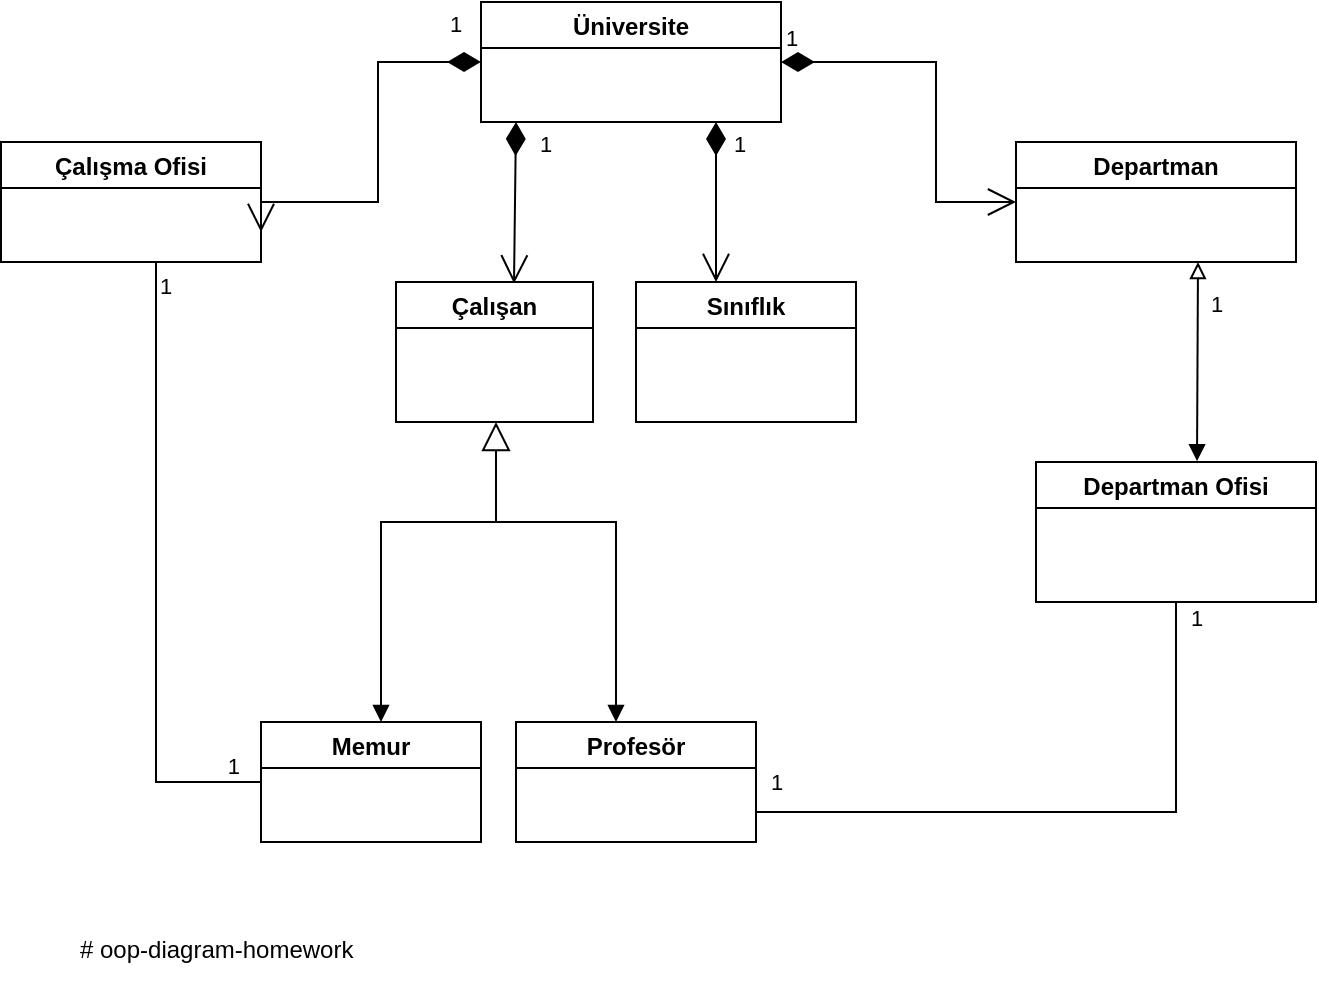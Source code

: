 <mxfile version="16.5.3" type="device"><diagram id="5HwmUrk8oVVoNHEKgfX9" name="Page-1"><mxGraphModel dx="716" dy="377" grid="1" gridSize="10" guides="1" tooltips="1" connect="1" arrows="1" fold="1" page="1" pageScale="1" pageWidth="827" pageHeight="1169" math="0" shadow="0"><root><mxCell id="0"/><mxCell id="1" parent="0"/><mxCell id="xXrMhIpFbN6JN4eB7tfT-1" value="Üniversite" style="swimlane;" vertex="1" parent="1"><mxGeometry x="302.5" y="90" width="150" height="60" as="geometry"/></mxCell><mxCell id="xXrMhIpFbN6JN4eB7tfT-2" value="Çalışma Ofisi" style="swimlane;" vertex="1" parent="1"><mxGeometry x="62.5" y="160" width="130" height="60" as="geometry"/></mxCell><mxCell id="xXrMhIpFbN6JN4eB7tfT-3" value="Departman" style="swimlane;startSize=23;" vertex="1" parent="1"><mxGeometry x="570" y="160" width="140" height="60" as="geometry"/></mxCell><mxCell id="xXrMhIpFbN6JN4eB7tfT-4" value="Sınıflık" style="swimlane;" vertex="1" parent="1"><mxGeometry x="380" y="230" width="110" height="70" as="geometry"/></mxCell><mxCell id="xXrMhIpFbN6JN4eB7tfT-5" value="Departman Ofisi" style="swimlane;startSize=23;" vertex="1" parent="1"><mxGeometry x="580" y="320" width="140" height="70" as="geometry"/></mxCell><mxCell id="xXrMhIpFbN6JN4eB7tfT-6" value="Memur" style="swimlane;" vertex="1" parent="1"><mxGeometry x="192.5" y="450" width="110" height="60" as="geometry"/></mxCell><mxCell id="xXrMhIpFbN6JN4eB7tfT-7" value="Profesör" style="swimlane;" vertex="1" parent="1"><mxGeometry x="320" y="450" width="120" height="60" as="geometry"/></mxCell><mxCell id="xXrMhIpFbN6JN4eB7tfT-9" value="1" style="endArrow=open;html=1;endSize=12;startArrow=diamondThin;startSize=14;startFill=1;edgeStyle=orthogonalEdgeStyle;align=left;verticalAlign=bottom;rounded=0;exitX=1;exitY=0.5;exitDx=0;exitDy=0;entryX=0;entryY=0.5;entryDx=0;entryDy=0;" edge="1" parent="1" source="xXrMhIpFbN6JN4eB7tfT-1" target="xXrMhIpFbN6JN4eB7tfT-3"><mxGeometry x="-1" y="3" relative="1" as="geometry"><mxPoint x="420" y="79.5" as="sourcePoint"/><mxPoint x="540" y="230" as="targetPoint"/><Array as="points"><mxPoint x="530" y="120"/><mxPoint x="530" y="190"/></Array></mxGeometry></mxCell><mxCell id="xXrMhIpFbN6JN4eB7tfT-13" value="1" style="endArrow=open;html=1;endSize=12;startArrow=diamondThin;startSize=14;startFill=1;align=left;verticalAlign=bottom;rounded=0;strokeColor=default;entryX=0.599;entryY=0.01;entryDx=0;entryDy=0;entryPerimeter=0;" edge="1" parent="1" target="xXrMhIpFbN6JN4eB7tfT-15"><mxGeometry x="-0.5" y="10" relative="1" as="geometry"><mxPoint x="320" y="150" as="sourcePoint"/><mxPoint x="350" y="230" as="targetPoint"/><Array as="points"/><mxPoint as="offset"/></mxGeometry></mxCell><mxCell id="xXrMhIpFbN6JN4eB7tfT-14" value="1" style="endArrow=open;html=1;endSize=12;startArrow=diamondThin;startSize=14;startFill=1;align=left;verticalAlign=bottom;rounded=0;strokeColor=default;" edge="1" parent="1"><mxGeometry x="-0.5" y="7" relative="1" as="geometry"><mxPoint x="420" y="150" as="sourcePoint"/><mxPoint x="420" y="230" as="targetPoint"/><mxPoint as="offset"/></mxGeometry></mxCell><mxCell id="xXrMhIpFbN6JN4eB7tfT-15" value="Çalışan" style="swimlane;" vertex="1" parent="1"><mxGeometry x="260" y="230" width="98.5" height="70" as="geometry"/></mxCell><mxCell id="xXrMhIpFbN6JN4eB7tfT-16" value="" style="endArrow=block;endFill=0;endSize=12;html=1;rounded=0;strokeColor=default;strokeWidth=1;" edge="1" parent="1"><mxGeometry width="160" relative="1" as="geometry"><mxPoint x="310" y="350" as="sourcePoint"/><mxPoint x="310" y="300" as="targetPoint"/></mxGeometry></mxCell><mxCell id="xXrMhIpFbN6JN4eB7tfT-17" value="" style="html=1;verticalAlign=bottom;endArrow=block;rounded=0;strokeColor=default;" edge="1" parent="1"><mxGeometry width="80" relative="1" as="geometry"><mxPoint x="310" y="350" as="sourcePoint"/><mxPoint x="370" y="450" as="targetPoint"/><Array as="points"><mxPoint x="370" y="350"/></Array></mxGeometry></mxCell><mxCell id="xXrMhIpFbN6JN4eB7tfT-19" value="" style="endArrow=none;html=1;edgeStyle=orthogonalEdgeStyle;rounded=0;strokeColor=default;strokeWidth=1;entryX=0;entryY=0.5;entryDx=0;entryDy=0;" edge="1" parent="1" target="xXrMhIpFbN6JN4eB7tfT-6"><mxGeometry relative="1" as="geometry"><mxPoint x="140" y="220" as="sourcePoint"/><mxPoint x="220" y="430" as="targetPoint"/><Array as="points"><mxPoint x="140" y="480"/></Array></mxGeometry></mxCell><mxCell id="xXrMhIpFbN6JN4eB7tfT-20" value="1" style="edgeLabel;resizable=0;html=1;align=left;verticalAlign=bottom;" connectable="0" vertex="1" parent="xXrMhIpFbN6JN4eB7tfT-19"><mxGeometry x="-1" relative="1" as="geometry"><mxPoint y="20" as="offset"/></mxGeometry></mxCell><mxCell id="xXrMhIpFbN6JN4eB7tfT-21" value="1" style="edgeLabel;resizable=0;html=1;align=right;verticalAlign=bottom;" connectable="0" vertex="1" parent="xXrMhIpFbN6JN4eB7tfT-19"><mxGeometry x="1" relative="1" as="geometry"><mxPoint x="-10" as="offset"/></mxGeometry></mxCell><mxCell id="xXrMhIpFbN6JN4eB7tfT-22" value="1" style="endArrow=open;html=1;endSize=12;startArrow=diamondThin;startSize=14;startFill=1;edgeStyle=orthogonalEdgeStyle;align=left;verticalAlign=bottom;rounded=0;fontColor=#000000;strokeColor=default;strokeWidth=1;exitX=0;exitY=0.5;exitDx=0;exitDy=0;entryX=1;entryY=0.75;entryDx=0;entryDy=0;" edge="1" parent="1" source="xXrMhIpFbN6JN4eB7tfT-1" target="xXrMhIpFbN6JN4eB7tfT-2"><mxGeometry x="-0.818" y="-10" relative="1" as="geometry"><mxPoint x="70" y="220" as="sourcePoint"/><mxPoint x="220" y="70" as="targetPoint"/><Array as="points"><mxPoint x="251" y="120"/><mxPoint x="251" y="190"/></Array><mxPoint as="offset"/></mxGeometry></mxCell><mxCell id="xXrMhIpFbN6JN4eB7tfT-23" value="" style="html=1;verticalAlign=bottom;endArrow=none;rounded=0;strokeColor=default;exitX=1;exitY=0.75;exitDx=0;exitDy=0;endFill=0;entryX=0.5;entryY=1;entryDx=0;entryDy=0;" edge="1" parent="1" source="xXrMhIpFbN6JN4eB7tfT-7" target="xXrMhIpFbN6JN4eB7tfT-5"><mxGeometry width="80" relative="1" as="geometry"><mxPoint x="590" y="390" as="sourcePoint"/><mxPoint x="720" y="300" as="targetPoint"/><Array as="points"><mxPoint x="650" y="495"/><mxPoint x="650" y="390"/></Array></mxGeometry></mxCell><mxCell id="xXrMhIpFbN6JN4eB7tfT-25" value="1" style="edgeLabel;html=1;align=center;verticalAlign=middle;resizable=0;points=[];fontColor=#000000;" vertex="1" connectable="0" parent="xXrMhIpFbN6JN4eB7tfT-23"><mxGeometry x="0.913" y="-2" relative="1" as="geometry"><mxPoint x="8" y="-6" as="offset"/></mxGeometry></mxCell><mxCell id="xXrMhIpFbN6JN4eB7tfT-26" value="1" style="edgeLabel;html=1;align=center;verticalAlign=middle;resizable=0;points=[];fontColor=#000000;" vertex="1" connectable="0" parent="xXrMhIpFbN6JN4eB7tfT-23"><mxGeometry x="-0.938" relative="1" as="geometry"><mxPoint y="-15" as="offset"/></mxGeometry></mxCell><mxCell id="xXrMhIpFbN6JN4eB7tfT-24" value="" style="html=1;verticalAlign=bottom;endArrow=block;rounded=0;strokeColor=default;endFill=1;startArrow=block;startFill=0;entryX=0.575;entryY=-0.006;entryDx=0;entryDy=0;entryPerimeter=0;" edge="1" parent="1" target="xXrMhIpFbN6JN4eB7tfT-5"><mxGeometry width="80" relative="1" as="geometry"><mxPoint x="661" y="220" as="sourcePoint"/><mxPoint x="660" y="230" as="targetPoint"/><Array as="points"/></mxGeometry></mxCell><mxCell id="xXrMhIpFbN6JN4eB7tfT-27" value="1" style="edgeLabel;html=1;align=center;verticalAlign=middle;resizable=0;points=[];fontColor=#000000;" vertex="1" connectable="0" parent="xXrMhIpFbN6JN4eB7tfT-24"><mxGeometry x="-0.794" y="1" relative="1" as="geometry"><mxPoint x="8" y="10" as="offset"/></mxGeometry></mxCell><mxCell id="xXrMhIpFbN6JN4eB7tfT-33" value="" style="html=1;verticalAlign=bottom;endArrow=block;rounded=0;strokeColor=default;" edge="1" parent="1"><mxGeometry width="80" relative="1" as="geometry"><mxPoint x="310" y="350" as="sourcePoint"/><mxPoint x="252.5" y="450.0" as="targetPoint"/><Array as="points"><mxPoint x="252.5" y="350"/></Array></mxGeometry></mxCell><mxCell id="xXrMhIpFbN6JN4eB7tfT-34" value="# oop-diagram-homework" style="text;whiteSpace=wrap;html=1;fontColor=#000000;" vertex="1" parent="1"><mxGeometry x="100" y="550" width="160" height="30" as="geometry"/></mxCell></root></mxGraphModel></diagram></mxfile>
